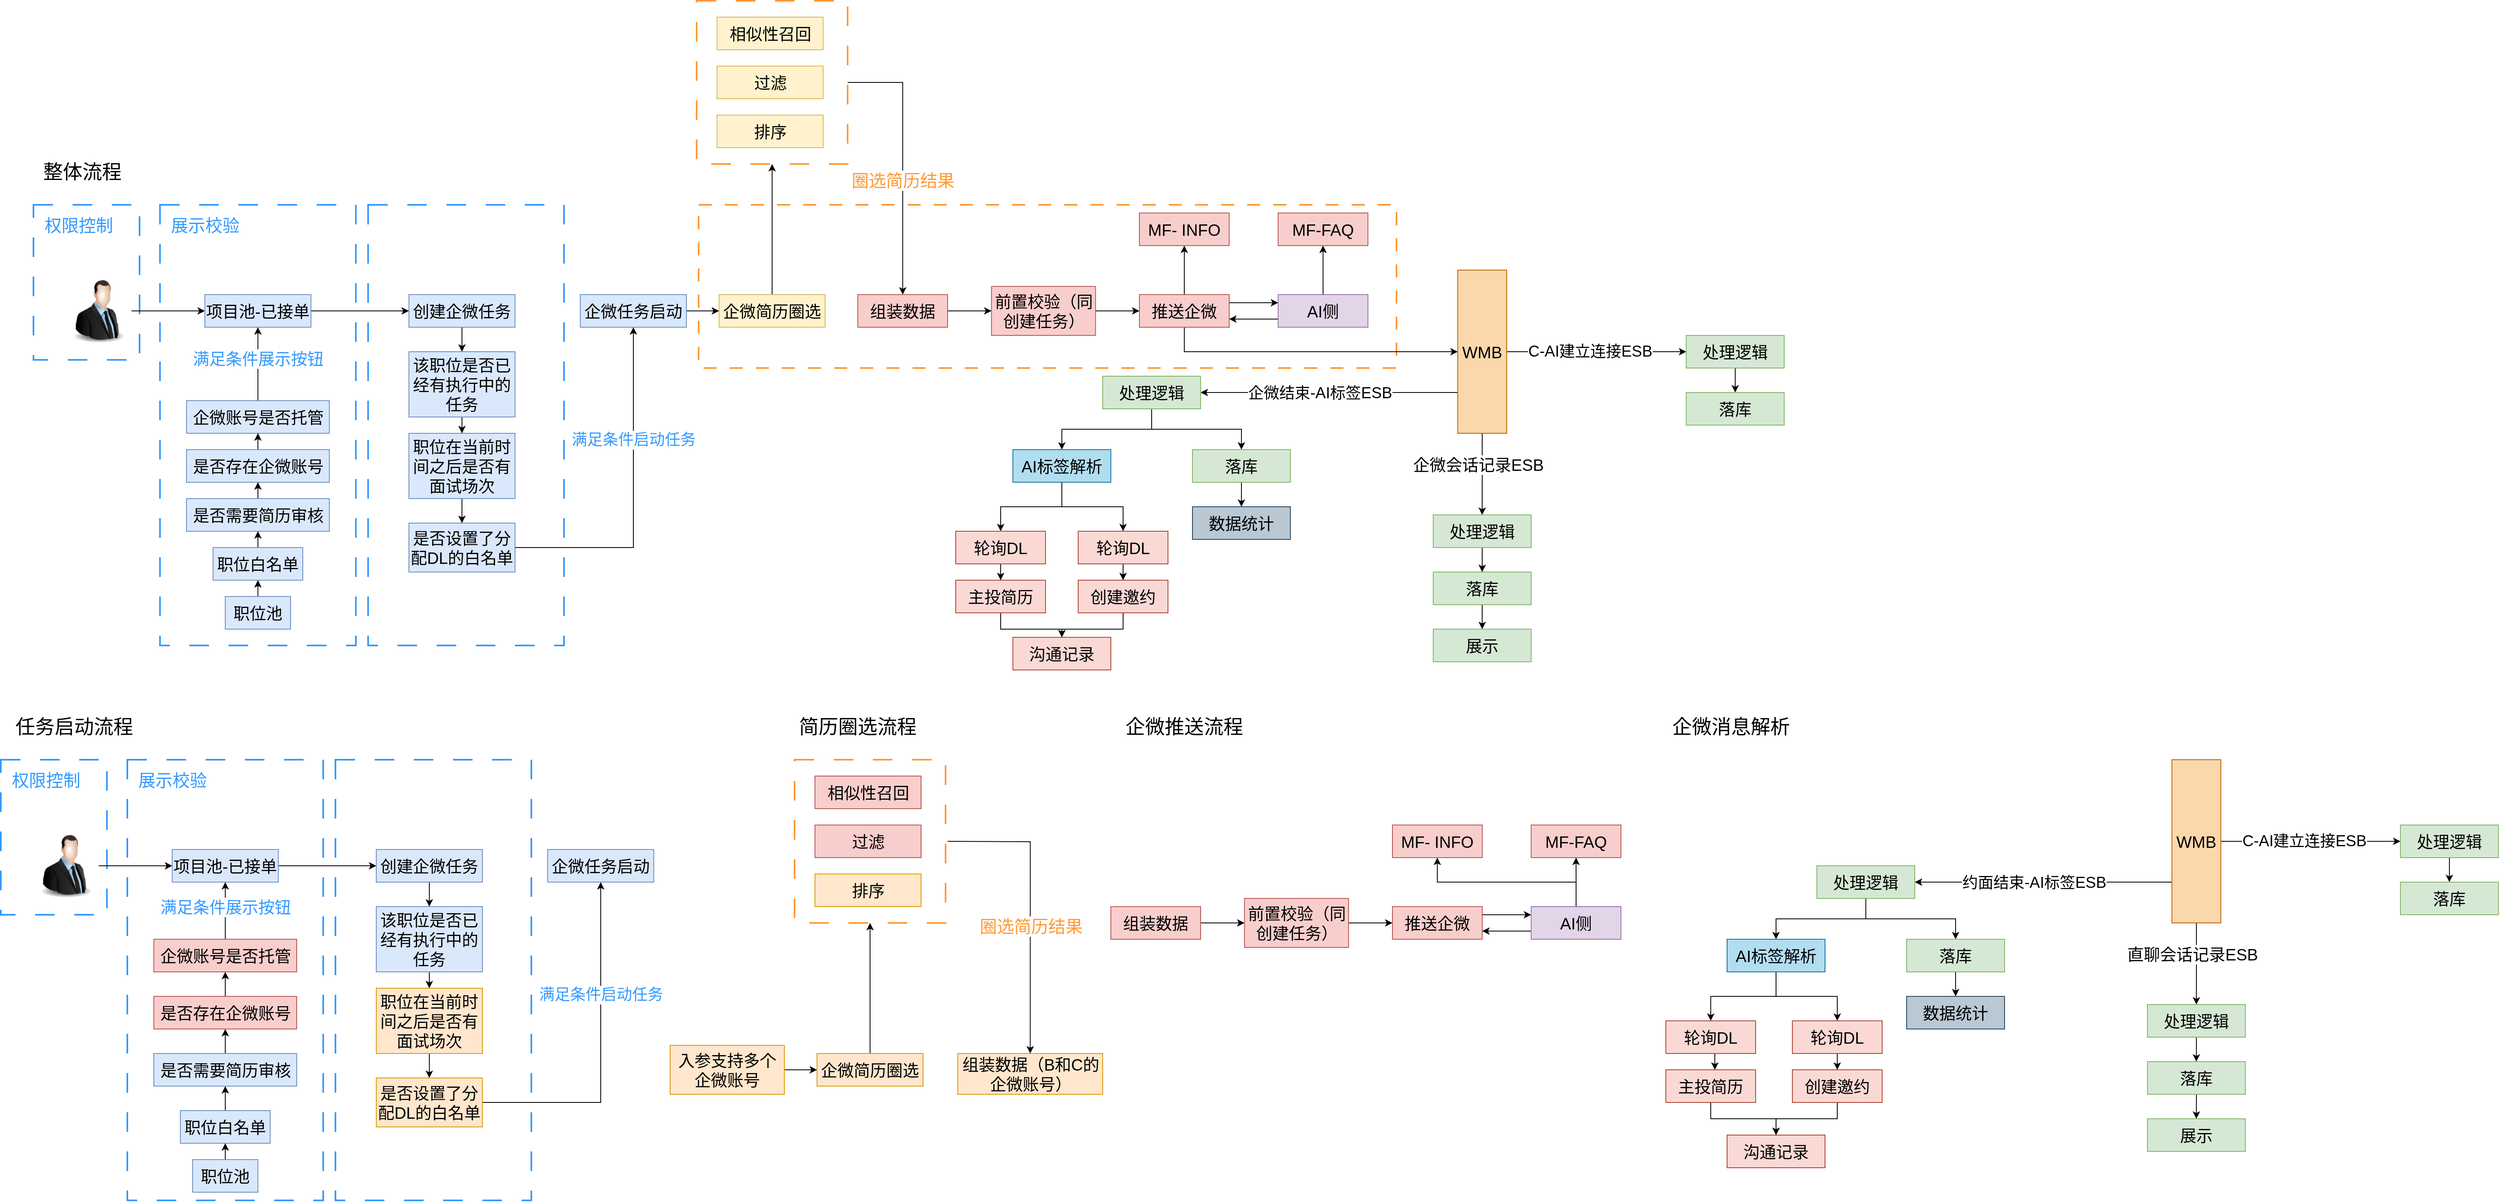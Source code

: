 <mxfile version="21.6.6" type="github">
  <diagram name="第 1 页" id="ttlEeA1ZEPNr0AOslTdx">
    <mxGraphModel dx="2562" dy="1632" grid="1" gridSize="10" guides="1" tooltips="1" connect="1" arrows="1" fold="1" page="0" pageScale="1" pageWidth="827" pageHeight="1169" math="0" shadow="0">
      <root>
        <mxCell id="0" />
        <mxCell id="1" parent="0" />
        <mxCell id="BQcSsUXnOOZIrNRMj9lR-1" value="" style="rounded=0;whiteSpace=wrap;html=1;dashed=1;dashPattern=8 8;strokeColor=#FF9933;strokeWidth=2;" parent="1" vertex="1">
          <mxGeometry x="255" y="-540" width="855" height="200" as="geometry" />
        </mxCell>
        <mxCell id="BQcSsUXnOOZIrNRMj9lR-2" style="edgeStyle=orthogonalEdgeStyle;rounded=0;orthogonalLoop=1;jettySize=auto;html=1;entryX=0.5;entryY=0;entryDx=0;entryDy=0;" parent="1" source="BQcSsUXnOOZIrNRMj9lR-4" target="BQcSsUXnOOZIrNRMj9lR-16" edge="1">
          <mxGeometry relative="1" as="geometry" />
        </mxCell>
        <mxCell id="BQcSsUXnOOZIrNRMj9lR-3" value="圈选简历结果" style="edgeLabel;html=1;align=center;verticalAlign=middle;resizable=0;points=[];fontSize=21;fontColor=#FF9933;" parent="BQcSsUXnOOZIrNRMj9lR-2" vertex="1" connectable="0">
          <mxGeometry x="0.022" y="-1" relative="1" as="geometry">
            <mxPoint x="1" y="20" as="offset" />
          </mxGeometry>
        </mxCell>
        <mxCell id="BQcSsUXnOOZIrNRMj9lR-4" value="" style="rounded=0;whiteSpace=wrap;html=1;dashed=1;strokeWidth=2;strokeColor=#FF9933;dashPattern=12 12;" parent="1" vertex="1">
          <mxGeometry x="252.5" y="-790" width="185" height="200" as="geometry" />
        </mxCell>
        <mxCell id="BQcSsUXnOOZIrNRMj9lR-5" value="" style="rounded=0;whiteSpace=wrap;html=1;dashed=1;strokeWidth=2;strokeColor=#3399FF;dashPattern=12 12;" parent="1" vertex="1">
          <mxGeometry x="-150" y="-540" width="240" height="540" as="geometry" />
        </mxCell>
        <mxCell id="BQcSsUXnOOZIrNRMj9lR-6" value="" style="rounded=0;whiteSpace=wrap;html=1;dashed=1;strokeWidth=2;strokeColor=#3399FF;dashPattern=12 12;" parent="1" vertex="1">
          <mxGeometry x="-560" y="-540" width="130" height="190" as="geometry" />
        </mxCell>
        <mxCell id="BQcSsUXnOOZIrNRMj9lR-7" value="" style="rounded=0;whiteSpace=wrap;html=1;dashed=1;strokeWidth=2;strokeColor=#3399FF;dashPattern=12 12;" parent="1" vertex="1">
          <mxGeometry x="-405" y="-540" width="240" height="540" as="geometry" />
        </mxCell>
        <mxCell id="BQcSsUXnOOZIrNRMj9lR-8" style="edgeStyle=orthogonalEdgeStyle;rounded=0;orthogonalLoop=1;jettySize=auto;html=1;entryX=0;entryY=0.5;entryDx=0;entryDy=0;" parent="1" source="BQcSsUXnOOZIrNRMj9lR-9" target="BQcSsUXnOOZIrNRMj9lR-45" edge="1">
          <mxGeometry relative="1" as="geometry" />
        </mxCell>
        <mxCell id="BQcSsUXnOOZIrNRMj9lR-9" value="" style="image;html=1;image=img/lib/clip_art/people/Suit_Man_128x128.png;rounded=0;" parent="1" vertex="1">
          <mxGeometry x="-520" y="-450" width="80" height="80" as="geometry" />
        </mxCell>
        <mxCell id="BQcSsUXnOOZIrNRMj9lR-10" value="整体流程" style="text;html=1;strokeColor=none;fillColor=none;align=center;verticalAlign=middle;whiteSpace=wrap;rounded=0;fontSize=24;" parent="1" vertex="1">
          <mxGeometry x="-560" y="-600" width="120" height="40" as="geometry" />
        </mxCell>
        <mxCell id="BQcSsUXnOOZIrNRMj9lR-11" value="" style="edgeStyle=orthogonalEdgeStyle;rounded=0;orthogonalLoop=1;jettySize=auto;html=1;" parent="1" source="BQcSsUXnOOZIrNRMj9lR-12" target="BQcSsUXnOOZIrNRMj9lR-60" edge="1">
          <mxGeometry relative="1" as="geometry" />
        </mxCell>
        <mxCell id="BQcSsUXnOOZIrNRMj9lR-12" value="创建企微任务" style="whiteSpace=wrap;html=1;verticalAlign=middle;labelBackgroundColor=none;fontSize=20;fillColor=#dae8fc;strokeColor=#6c8ebf;rounded=0;" parent="1" vertex="1">
          <mxGeometry x="-100" y="-430" width="130" height="40" as="geometry" />
        </mxCell>
        <mxCell id="BQcSsUXnOOZIrNRMj9lR-13" style="edgeStyle=orthogonalEdgeStyle;rounded=0;orthogonalLoop=1;jettySize=auto;html=1;" parent="1" source="BQcSsUXnOOZIrNRMj9lR-14" target="BQcSsUXnOOZIrNRMj9lR-4" edge="1">
          <mxGeometry relative="1" as="geometry" />
        </mxCell>
        <mxCell id="BQcSsUXnOOZIrNRMj9lR-14" value="企微简历圈选" style="whiteSpace=wrap;html=1;verticalAlign=middle;labelBackgroundColor=none;fontSize=20;fillColor=#fff2cc;strokeColor=#d6b656;rounded=0;" parent="1" vertex="1">
          <mxGeometry x="280" y="-430" width="130" height="40" as="geometry" />
        </mxCell>
        <mxCell id="BQcSsUXnOOZIrNRMj9lR-15" value="" style="edgeStyle=orthogonalEdgeStyle;rounded=0;orthogonalLoop=1;jettySize=auto;html=1;" parent="1" source="BQcSsUXnOOZIrNRMj9lR-16" target="BQcSsUXnOOZIrNRMj9lR-83" edge="1">
          <mxGeometry relative="1" as="geometry" />
        </mxCell>
        <mxCell id="BQcSsUXnOOZIrNRMj9lR-16" value="组装数据" style="whiteSpace=wrap;html=1;verticalAlign=middle;labelBackgroundColor=none;fontSize=20;fillColor=#f8cecc;strokeColor=#b85450;rounded=0;" parent="1" vertex="1">
          <mxGeometry x="450" y="-430" width="110" height="40" as="geometry" />
        </mxCell>
        <mxCell id="BQcSsUXnOOZIrNRMj9lR-17" value="" style="edgeStyle=orthogonalEdgeStyle;rounded=0;orthogonalLoop=1;jettySize=auto;html=1;" parent="1" source="BQcSsUXnOOZIrNRMj9lR-20" target="BQcSsUXnOOZIrNRMj9lR-33" edge="1">
          <mxGeometry relative="1" as="geometry">
            <Array as="points">
              <mxPoint x="935" y="-420" />
              <mxPoint x="935" y="-420" />
            </Array>
          </mxGeometry>
        </mxCell>
        <mxCell id="BQcSsUXnOOZIrNRMj9lR-18" style="edgeStyle=orthogonalEdgeStyle;rounded=0;orthogonalLoop=1;jettySize=auto;html=1;entryX=0;entryY=0.5;entryDx=0;entryDy=0;" parent="1" source="BQcSsUXnOOZIrNRMj9lR-20" target="BQcSsUXnOOZIrNRMj9lR-27" edge="1">
          <mxGeometry relative="1" as="geometry">
            <Array as="points">
              <mxPoint x="850" y="-360" />
            </Array>
          </mxGeometry>
        </mxCell>
        <mxCell id="BQcSsUXnOOZIrNRMj9lR-19" style="edgeStyle=orthogonalEdgeStyle;rounded=0;orthogonalLoop=1;jettySize=auto;html=1;entryX=0.5;entryY=1;entryDx=0;entryDy=0;" parent="1" source="BQcSsUXnOOZIrNRMj9lR-20" target="BQcSsUXnOOZIrNRMj9lR-69" edge="1">
          <mxGeometry relative="1" as="geometry" />
        </mxCell>
        <mxCell id="BQcSsUXnOOZIrNRMj9lR-20" value="推送企微" style="whiteSpace=wrap;html=1;verticalAlign=middle;labelBackgroundColor=none;fontSize=20;fillColor=#f8cecc;strokeColor=#b85450;rounded=0;" parent="1" vertex="1">
          <mxGeometry x="795" y="-430" width="110" height="40" as="geometry" />
        </mxCell>
        <mxCell id="BQcSsUXnOOZIrNRMj9lR-21" style="edgeStyle=orthogonalEdgeStyle;orthogonalLoop=1;jettySize=auto;html=1;entryX=1;entryY=0.5;entryDx=0;entryDy=0;" parent="1" source="BQcSsUXnOOZIrNRMj9lR-27" target="BQcSsUXnOOZIrNRMj9lR-30" edge="1">
          <mxGeometry relative="1" as="geometry">
            <Array as="points">
              <mxPoint x="1165" y="-310" />
              <mxPoint x="1165" y="-310" />
            </Array>
          </mxGeometry>
        </mxCell>
        <mxCell id="BQcSsUXnOOZIrNRMj9lR-22" value="企微结束-AI标签ESB" style="edgeLabel;html=1;align=center;verticalAlign=middle;resizable=0;points=[];fontSize=19;" parent="BQcSsUXnOOZIrNRMj9lR-21" vertex="1" connectable="0">
          <mxGeometry x="0.071" y="1" relative="1" as="geometry">
            <mxPoint x="-1" as="offset" />
          </mxGeometry>
        </mxCell>
        <mxCell id="BQcSsUXnOOZIrNRMj9lR-23" style="edgeStyle=orthogonalEdgeStyle;rounded=0;orthogonalLoop=1;jettySize=auto;html=1;entryX=0.5;entryY=0;entryDx=0;entryDy=0;" parent="1" source="BQcSsUXnOOZIrNRMj9lR-27" target="BQcSsUXnOOZIrNRMj9lR-71" edge="1">
          <mxGeometry relative="1" as="geometry" />
        </mxCell>
        <mxCell id="BQcSsUXnOOZIrNRMj9lR-24" value="企微会话记录ESB" style="edgeLabel;html=1;align=center;verticalAlign=middle;resizable=0;points=[];fontSize=20;" parent="BQcSsUXnOOZIrNRMj9lR-23" vertex="1" connectable="0">
          <mxGeometry x="-0.238" y="-5" relative="1" as="geometry">
            <mxPoint as="offset" />
          </mxGeometry>
        </mxCell>
        <mxCell id="BQcSsUXnOOZIrNRMj9lR-25" style="edgeStyle=orthogonalEdgeStyle;rounded=0;orthogonalLoop=1;jettySize=auto;html=1;entryX=0;entryY=0.5;entryDx=0;entryDy=0;" parent="1" source="BQcSsUXnOOZIrNRMj9lR-27" target="BQcSsUXnOOZIrNRMj9lR-76" edge="1">
          <mxGeometry relative="1" as="geometry" />
        </mxCell>
        <mxCell id="BQcSsUXnOOZIrNRMj9lR-26" value="C-AI建立连接ESB" style="edgeLabel;html=1;align=center;verticalAlign=middle;resizable=0;points=[];fontSize=19;" parent="BQcSsUXnOOZIrNRMj9lR-25" vertex="1" connectable="0">
          <mxGeometry x="-0.176" y="1" relative="1" as="geometry">
            <mxPoint x="11" y="1" as="offset" />
          </mxGeometry>
        </mxCell>
        <mxCell id="BQcSsUXnOOZIrNRMj9lR-27" value="WMB" style="whiteSpace=wrap;html=1;verticalAlign=middle;labelBackgroundColor=none;fontSize=20;fillColor=#fad7ac;strokeColor=#b46504;rounded=0;" parent="1" vertex="1">
          <mxGeometry x="1185" y="-460" width="60" height="200" as="geometry" />
        </mxCell>
        <mxCell id="BQcSsUXnOOZIrNRMj9lR-28" style="edgeStyle=orthogonalEdgeStyle;rounded=0;orthogonalLoop=1;jettySize=auto;html=1;" parent="1" source="BQcSsUXnOOZIrNRMj9lR-30" target="BQcSsUXnOOZIrNRMj9lR-37" edge="1">
          <mxGeometry relative="1" as="geometry" />
        </mxCell>
        <mxCell id="BQcSsUXnOOZIrNRMj9lR-29" value="" style="edgeStyle=orthogonalEdgeStyle;rounded=0;orthogonalLoop=1;jettySize=auto;html=1;" parent="1" source="BQcSsUXnOOZIrNRMj9lR-30" target="BQcSsUXnOOZIrNRMj9lR-85" edge="1">
          <mxGeometry relative="1" as="geometry" />
        </mxCell>
        <mxCell id="BQcSsUXnOOZIrNRMj9lR-30" value="处理逻辑" style="whiteSpace=wrap;html=1;verticalAlign=middle;labelBackgroundColor=none;fontSize=20;fillColor=#d5e8d4;strokeColor=#82b366;rounded=0;" parent="1" vertex="1">
          <mxGeometry x="750" y="-330" width="120" height="40" as="geometry" />
        </mxCell>
        <mxCell id="BQcSsUXnOOZIrNRMj9lR-31" style="edgeStyle=orthogonalEdgeStyle;rounded=0;orthogonalLoop=1;jettySize=auto;html=1;entryX=1;entryY=0.75;entryDx=0;entryDy=0;" parent="1" source="BQcSsUXnOOZIrNRMj9lR-33" target="BQcSsUXnOOZIrNRMj9lR-20" edge="1">
          <mxGeometry relative="1" as="geometry">
            <Array as="points">
              <mxPoint x="945" y="-400" />
              <mxPoint x="945" y="-400" />
            </Array>
          </mxGeometry>
        </mxCell>
        <mxCell id="BQcSsUXnOOZIrNRMj9lR-32" style="edgeStyle=orthogonalEdgeStyle;rounded=0;orthogonalLoop=1;jettySize=auto;html=1;entryX=0.5;entryY=1;entryDx=0;entryDy=0;" parent="1" source="BQcSsUXnOOZIrNRMj9lR-33" target="BQcSsUXnOOZIrNRMj9lR-34" edge="1">
          <mxGeometry relative="1" as="geometry" />
        </mxCell>
        <mxCell id="BQcSsUXnOOZIrNRMj9lR-33" value="AI侧" style="whiteSpace=wrap;html=1;verticalAlign=middle;labelBackgroundColor=none;fontSize=20;fillColor=#e1d5e7;strokeColor=#9673a6;rounded=0;" parent="1" vertex="1">
          <mxGeometry x="965" y="-430" width="110" height="40" as="geometry" />
        </mxCell>
        <mxCell id="BQcSsUXnOOZIrNRMj9lR-34" value="MF-FAQ" style="whiteSpace=wrap;html=1;verticalAlign=middle;labelBackgroundColor=none;fontSize=20;fillColor=#f8cecc;strokeColor=#b85450;rounded=0;" parent="1" vertex="1">
          <mxGeometry x="965" y="-530" width="110" height="40" as="geometry" />
        </mxCell>
        <mxCell id="BQcSsUXnOOZIrNRMj9lR-35" style="edgeStyle=orthogonalEdgeStyle;rounded=0;orthogonalLoop=1;jettySize=auto;html=1;entryX=0.5;entryY=0;entryDx=0;entryDy=0;" parent="1" source="BQcSsUXnOOZIrNRMj9lR-37" target="BQcSsUXnOOZIrNRMj9lR-42" edge="1">
          <mxGeometry relative="1" as="geometry" />
        </mxCell>
        <mxCell id="BQcSsUXnOOZIrNRMj9lR-36" style="edgeStyle=orthogonalEdgeStyle;rounded=0;orthogonalLoop=1;jettySize=auto;html=1;entryX=0.5;entryY=0;entryDx=0;entryDy=0;" parent="1" source="BQcSsUXnOOZIrNRMj9lR-37" target="BQcSsUXnOOZIrNRMj9lR-40" edge="1">
          <mxGeometry relative="1" as="geometry" />
        </mxCell>
        <mxCell id="BQcSsUXnOOZIrNRMj9lR-37" value="AI标签解析" style="whiteSpace=wrap;html=1;verticalAlign=middle;labelBackgroundColor=none;fontSize=20;fillColor=#b1ddf0;strokeColor=#10739e;rounded=0;" parent="1" vertex="1">
          <mxGeometry x="640" y="-240" width="120" height="40" as="geometry" />
        </mxCell>
        <mxCell id="BQcSsUXnOOZIrNRMj9lR-38" value="数据统计" style="whiteSpace=wrap;html=1;verticalAlign=middle;labelBackgroundColor=none;fontSize=20;fillColor=#bac8d3;strokeColor=#23445d;rounded=0;" parent="1" vertex="1">
          <mxGeometry x="860" y="-170" width="120" height="40" as="geometry" />
        </mxCell>
        <mxCell id="BQcSsUXnOOZIrNRMj9lR-39" style="edgeStyle=orthogonalEdgeStyle;rounded=0;orthogonalLoop=1;jettySize=auto;html=1;entryX=0.5;entryY=0;entryDx=0;entryDy=0;" parent="1" source="BQcSsUXnOOZIrNRMj9lR-40" target="BQcSsUXnOOZIrNRMj9lR-81" edge="1">
          <mxGeometry relative="1" as="geometry" />
        </mxCell>
        <mxCell id="BQcSsUXnOOZIrNRMj9lR-40" value="轮询DL" style="whiteSpace=wrap;html=1;verticalAlign=middle;labelBackgroundColor=none;fontSize=20;fillColor=#fad9d5;strokeColor=#ae4132;rounded=0;" parent="1" vertex="1">
          <mxGeometry x="720" y="-140" width="110" height="40" as="geometry" />
        </mxCell>
        <mxCell id="BQcSsUXnOOZIrNRMj9lR-41" style="edgeStyle=orthogonalEdgeStyle;rounded=0;orthogonalLoop=1;jettySize=auto;html=1;" parent="1" source="BQcSsUXnOOZIrNRMj9lR-42" target="BQcSsUXnOOZIrNRMj9lR-79" edge="1">
          <mxGeometry relative="1" as="geometry" />
        </mxCell>
        <mxCell id="BQcSsUXnOOZIrNRMj9lR-42" value="轮询DL" style="whiteSpace=wrap;html=1;verticalAlign=middle;labelBackgroundColor=none;fontSize=20;fillColor=#fad9d5;strokeColor=#ae4132;rounded=0;" parent="1" vertex="1">
          <mxGeometry x="570" y="-140" width="110" height="40" as="geometry" />
        </mxCell>
        <mxCell id="BQcSsUXnOOZIrNRMj9lR-43" value="沟通记录" style="whiteSpace=wrap;html=1;verticalAlign=middle;labelBackgroundColor=none;fontSize=20;fillColor=#fad9d5;strokeColor=#ae4132;rounded=0;" parent="1" vertex="1">
          <mxGeometry x="640" y="-10" width="120" height="40" as="geometry" />
        </mxCell>
        <mxCell id="BQcSsUXnOOZIrNRMj9lR-44" style="edgeStyle=orthogonalEdgeStyle;rounded=0;orthogonalLoop=1;jettySize=auto;html=1;" parent="1" source="BQcSsUXnOOZIrNRMj9lR-45" target="BQcSsUXnOOZIrNRMj9lR-12" edge="1">
          <mxGeometry relative="1" as="geometry" />
        </mxCell>
        <mxCell id="BQcSsUXnOOZIrNRMj9lR-45" value="项目池-已接单" style="whiteSpace=wrap;html=1;verticalAlign=middle;labelBackgroundColor=none;fontSize=20;fillColor=#dae8fc;strokeColor=#6c8ebf;rounded=0;" parent="1" vertex="1">
          <mxGeometry x="-350" y="-430" width="130" height="40" as="geometry" />
        </mxCell>
        <mxCell id="BQcSsUXnOOZIrNRMj9lR-46" value="" style="edgeStyle=orthogonalEdgeStyle;rounded=0;orthogonalLoop=1;jettySize=auto;html=1;" parent="1" source="BQcSsUXnOOZIrNRMj9lR-47" target="BQcSsUXnOOZIrNRMj9lR-49" edge="1">
          <mxGeometry relative="1" as="geometry" />
        </mxCell>
        <mxCell id="BQcSsUXnOOZIrNRMj9lR-47" value="职位池" style="whiteSpace=wrap;html=1;verticalAlign=middle;labelBackgroundColor=none;fontSize=20;fillColor=#dae8fc;strokeColor=#6c8ebf;rounded=0;" parent="1" vertex="1">
          <mxGeometry x="-325" y="-60" width="80" height="40" as="geometry" />
        </mxCell>
        <mxCell id="BQcSsUXnOOZIrNRMj9lR-48" value="" style="edgeStyle=orthogonalEdgeStyle;rounded=0;orthogonalLoop=1;jettySize=auto;html=1;" parent="1" source="BQcSsUXnOOZIrNRMj9lR-49" target="BQcSsUXnOOZIrNRMj9lR-51" edge="1">
          <mxGeometry relative="1" as="geometry" />
        </mxCell>
        <mxCell id="BQcSsUXnOOZIrNRMj9lR-49" value="职位白名单" style="whiteSpace=wrap;html=1;verticalAlign=middle;labelBackgroundColor=none;fontSize=20;fillColor=#dae8fc;strokeColor=#6c8ebf;rounded=0;" parent="1" vertex="1">
          <mxGeometry x="-340" y="-120" width="110" height="40" as="geometry" />
        </mxCell>
        <mxCell id="BQcSsUXnOOZIrNRMj9lR-87" value="" style="edgeStyle=orthogonalEdgeStyle;rounded=0;orthogonalLoop=1;jettySize=auto;html=1;" parent="1" source="BQcSsUXnOOZIrNRMj9lR-51" target="BQcSsUXnOOZIrNRMj9lR-86" edge="1">
          <mxGeometry relative="1" as="geometry" />
        </mxCell>
        <mxCell id="BQcSsUXnOOZIrNRMj9lR-51" value="是否需要简历审核" style="whiteSpace=wrap;html=1;verticalAlign=middle;labelBackgroundColor=none;fontSize=20;fillColor=#dae8fc;strokeColor=#6c8ebf;rounded=0;" parent="1" vertex="1">
          <mxGeometry x="-372.5" y="-180" width="175" height="40" as="geometry" />
        </mxCell>
        <mxCell id="BQcSsUXnOOZIrNRMj9lR-52" value="展示校验" style="text;html=1;strokeColor=none;fillColor=none;align=center;verticalAlign=middle;rounded=0;fontSize=21;fontColor=#3399FF;" parent="1" vertex="1">
          <mxGeometry x="-405" y="-540" width="110" height="50" as="geometry" />
        </mxCell>
        <mxCell id="BQcSsUXnOOZIrNRMj9lR-53" value="权限控制" style="text;html=1;strokeColor=none;fillColor=none;align=center;verticalAlign=middle;rounded=0;fontSize=21;fontColor=#3399FF;" parent="1" vertex="1">
          <mxGeometry x="-560" y="-540" width="110" height="50" as="geometry" />
        </mxCell>
        <mxCell id="BQcSsUXnOOZIrNRMj9lR-54" style="edgeStyle=orthogonalEdgeStyle;rounded=0;orthogonalLoop=1;jettySize=auto;html=1;entryX=0;entryY=0.5;entryDx=0;entryDy=0;" parent="1" source="BQcSsUXnOOZIrNRMj9lR-55" target="BQcSsUXnOOZIrNRMj9lR-14" edge="1">
          <mxGeometry relative="1" as="geometry" />
        </mxCell>
        <mxCell id="BQcSsUXnOOZIrNRMj9lR-55" value="企微任务启动" style="whiteSpace=wrap;html=1;verticalAlign=middle;labelBackgroundColor=none;fontSize=20;fillColor=#dae8fc;strokeColor=#6c8ebf;rounded=0;" parent="1" vertex="1">
          <mxGeometry x="110" y="-430" width="130" height="40" as="geometry" />
        </mxCell>
        <mxCell id="BQcSsUXnOOZIrNRMj9lR-56" style="edgeStyle=orthogonalEdgeStyle;rounded=0;orthogonalLoop=1;jettySize=auto;html=1;" parent="1" source="BQcSsUXnOOZIrNRMj9lR-58" target="BQcSsUXnOOZIrNRMj9lR-45" edge="1">
          <mxGeometry relative="1" as="geometry" />
        </mxCell>
        <mxCell id="BQcSsUXnOOZIrNRMj9lR-57" value="满足条件展示按钮" style="edgeLabel;html=1;align=center;verticalAlign=middle;resizable=0;points=[];fontSize=20;fontColor=#3399FF;" parent="BQcSsUXnOOZIrNRMj9lR-56" vertex="1" connectable="0">
          <mxGeometry x="0.164" relative="1" as="geometry">
            <mxPoint as="offset" />
          </mxGeometry>
        </mxCell>
        <mxCell id="BQcSsUXnOOZIrNRMj9lR-58" value="企微账号是否托管" style="whiteSpace=wrap;html=1;verticalAlign=middle;labelBackgroundColor=none;fontSize=20;fillColor=#dae8fc;strokeColor=#6c8ebf;rounded=0;" parent="1" vertex="1">
          <mxGeometry x="-372.5" y="-300" width="175" height="40" as="geometry" />
        </mxCell>
        <mxCell id="BQcSsUXnOOZIrNRMj9lR-59" value="" style="edgeStyle=orthogonalEdgeStyle;rounded=0;orthogonalLoop=1;jettySize=auto;html=1;" parent="1" source="BQcSsUXnOOZIrNRMj9lR-60" target="BQcSsUXnOOZIrNRMj9lR-62" edge="1">
          <mxGeometry relative="1" as="geometry" />
        </mxCell>
        <mxCell id="BQcSsUXnOOZIrNRMj9lR-60" value="该职位是否已经有执行中的任务" style="whiteSpace=wrap;html=1;verticalAlign=middle;labelBackgroundColor=none;fontSize=20;fillColor=#dae8fc;strokeColor=#6c8ebf;rounded=0;" parent="1" vertex="1">
          <mxGeometry x="-100" y="-360" width="130" height="80" as="geometry" />
        </mxCell>
        <mxCell id="BQcSsUXnOOZIrNRMj9lR-61" value="" style="edgeStyle=orthogonalEdgeStyle;rounded=0;orthogonalLoop=1;jettySize=auto;html=1;" parent="1" source="BQcSsUXnOOZIrNRMj9lR-62" target="BQcSsUXnOOZIrNRMj9lR-65" edge="1">
          <mxGeometry relative="1" as="geometry" />
        </mxCell>
        <mxCell id="BQcSsUXnOOZIrNRMj9lR-62" value="职位在当前时间之后是否有面试场次" style="whiteSpace=wrap;html=1;verticalAlign=middle;labelBackgroundColor=none;fontSize=20;fillColor=#dae8fc;strokeColor=#6c8ebf;rounded=0;" parent="1" vertex="1">
          <mxGeometry x="-100" y="-260" width="130" height="80" as="geometry" />
        </mxCell>
        <mxCell id="BQcSsUXnOOZIrNRMj9lR-63" style="edgeStyle=orthogonalEdgeStyle;rounded=0;orthogonalLoop=1;jettySize=auto;html=1;entryX=0.5;entryY=1;entryDx=0;entryDy=0;" parent="1" source="BQcSsUXnOOZIrNRMj9lR-65" target="BQcSsUXnOOZIrNRMj9lR-55" edge="1">
          <mxGeometry relative="1" as="geometry" />
        </mxCell>
        <mxCell id="BQcSsUXnOOZIrNRMj9lR-64" value="满足条件启动任务" style="edgeLabel;html=1;align=center;verticalAlign=middle;resizable=0;points=[];fontSize=19;fontColor=#3399FF;" parent="BQcSsUXnOOZIrNRMj9lR-63" vertex="1" connectable="0">
          <mxGeometry x="0.335" relative="1" as="geometry">
            <mxPoint as="offset" />
          </mxGeometry>
        </mxCell>
        <mxCell id="BQcSsUXnOOZIrNRMj9lR-65" value="是否设置了分配DL的白名单" style="whiteSpace=wrap;html=1;verticalAlign=middle;labelBackgroundColor=none;fontSize=20;fillColor=#dae8fc;strokeColor=#6c8ebf;rounded=0;" parent="1" vertex="1">
          <mxGeometry x="-100" y="-150" width="130" height="60" as="geometry" />
        </mxCell>
        <mxCell id="BQcSsUXnOOZIrNRMj9lR-66" value="相似性召回" style="whiteSpace=wrap;html=1;verticalAlign=middle;labelBackgroundColor=none;fontSize=20;fillColor=#fff2cc;strokeColor=#d6b656;rounded=0;" parent="1" vertex="1">
          <mxGeometry x="277.5" y="-770" width="130" height="40" as="geometry" />
        </mxCell>
        <mxCell id="BQcSsUXnOOZIrNRMj9lR-67" value="过滤" style="whiteSpace=wrap;html=1;verticalAlign=middle;labelBackgroundColor=none;fontSize=20;fillColor=#fff2cc;strokeColor=#d6b656;rounded=0;" parent="1" vertex="1">
          <mxGeometry x="277.5" y="-710" width="130" height="40" as="geometry" />
        </mxCell>
        <mxCell id="BQcSsUXnOOZIrNRMj9lR-68" value="排序" style="whiteSpace=wrap;html=1;verticalAlign=middle;labelBackgroundColor=none;fontSize=20;fillColor=#fff2cc;strokeColor=#d6b656;rounded=0;" parent="1" vertex="1">
          <mxGeometry x="277.5" y="-650" width="130" height="40" as="geometry" />
        </mxCell>
        <mxCell id="BQcSsUXnOOZIrNRMj9lR-69" value="MF- INFO" style="whiteSpace=wrap;html=1;verticalAlign=middle;labelBackgroundColor=none;fontSize=20;fillColor=#f8cecc;strokeColor=#b85450;rounded=0;" parent="1" vertex="1">
          <mxGeometry x="795" y="-530" width="110" height="40" as="geometry" />
        </mxCell>
        <mxCell id="BQcSsUXnOOZIrNRMj9lR-70" value="" style="edgeStyle=orthogonalEdgeStyle;rounded=0;orthogonalLoop=1;jettySize=auto;html=1;" parent="1" source="BQcSsUXnOOZIrNRMj9lR-71" target="BQcSsUXnOOZIrNRMj9lR-73" edge="1">
          <mxGeometry relative="1" as="geometry" />
        </mxCell>
        <mxCell id="BQcSsUXnOOZIrNRMj9lR-71" value="处理逻辑" style="whiteSpace=wrap;html=1;verticalAlign=middle;labelBackgroundColor=none;fontSize=20;fillColor=#d5e8d4;strokeColor=#82b366;rounded=0;" parent="1" vertex="1">
          <mxGeometry x="1155" y="-160" width="120" height="40" as="geometry" />
        </mxCell>
        <mxCell id="BQcSsUXnOOZIrNRMj9lR-72" value="" style="edgeStyle=orthogonalEdgeStyle;rounded=0;orthogonalLoop=1;jettySize=auto;html=1;" parent="1" source="BQcSsUXnOOZIrNRMj9lR-73" target="BQcSsUXnOOZIrNRMj9lR-74" edge="1">
          <mxGeometry relative="1" as="geometry" />
        </mxCell>
        <mxCell id="BQcSsUXnOOZIrNRMj9lR-73" value="落库" style="whiteSpace=wrap;html=1;verticalAlign=middle;labelBackgroundColor=none;fontSize=20;fillColor=#d5e8d4;strokeColor=#82b366;rounded=0;" parent="1" vertex="1">
          <mxGeometry x="1155" y="-90" width="120" height="40" as="geometry" />
        </mxCell>
        <mxCell id="BQcSsUXnOOZIrNRMj9lR-74" value="展示" style="whiteSpace=wrap;html=1;verticalAlign=middle;labelBackgroundColor=none;fontSize=20;fillColor=#d5e8d4;strokeColor=#82b366;rounded=0;" parent="1" vertex="1">
          <mxGeometry x="1155" y="-20" width="120" height="40" as="geometry" />
        </mxCell>
        <mxCell id="BQcSsUXnOOZIrNRMj9lR-75" value="" style="edgeStyle=orthogonalEdgeStyle;rounded=0;orthogonalLoop=1;jettySize=auto;html=1;" parent="1" source="BQcSsUXnOOZIrNRMj9lR-76" target="BQcSsUXnOOZIrNRMj9lR-77" edge="1">
          <mxGeometry relative="1" as="geometry" />
        </mxCell>
        <mxCell id="BQcSsUXnOOZIrNRMj9lR-76" value="处理逻辑" style="whiteSpace=wrap;html=1;verticalAlign=middle;labelBackgroundColor=none;fontSize=20;fillColor=#d5e8d4;strokeColor=#82b366;rounded=0;" parent="1" vertex="1">
          <mxGeometry x="1465" y="-380" width="120" height="40" as="geometry" />
        </mxCell>
        <mxCell id="BQcSsUXnOOZIrNRMj9lR-77" value="落库" style="whiteSpace=wrap;html=1;verticalAlign=middle;labelBackgroundColor=none;fontSize=20;fillColor=#d5e8d4;strokeColor=#82b366;rounded=0;" parent="1" vertex="1">
          <mxGeometry x="1465" y="-310" width="120" height="40" as="geometry" />
        </mxCell>
        <mxCell id="BQcSsUXnOOZIrNRMj9lR-78" style="edgeStyle=orthogonalEdgeStyle;rounded=0;orthogonalLoop=1;jettySize=auto;html=1;entryX=0.5;entryY=0;entryDx=0;entryDy=0;" parent="1" source="BQcSsUXnOOZIrNRMj9lR-79" target="BQcSsUXnOOZIrNRMj9lR-43" edge="1">
          <mxGeometry relative="1" as="geometry" />
        </mxCell>
        <mxCell id="BQcSsUXnOOZIrNRMj9lR-79" value="主投简历" style="whiteSpace=wrap;html=1;verticalAlign=middle;labelBackgroundColor=none;fontSize=20;fillColor=#fad9d5;strokeColor=#ae4132;rounded=0;" parent="1" vertex="1">
          <mxGeometry x="570" y="-80" width="110" height="40" as="geometry" />
        </mxCell>
        <mxCell id="BQcSsUXnOOZIrNRMj9lR-80" style="edgeStyle=orthogonalEdgeStyle;rounded=0;orthogonalLoop=1;jettySize=auto;html=1;entryX=0.5;entryY=0;entryDx=0;entryDy=0;" parent="1" source="BQcSsUXnOOZIrNRMj9lR-81" target="BQcSsUXnOOZIrNRMj9lR-43" edge="1">
          <mxGeometry relative="1" as="geometry" />
        </mxCell>
        <mxCell id="BQcSsUXnOOZIrNRMj9lR-81" value="创建邀约" style="whiteSpace=wrap;html=1;verticalAlign=middle;labelBackgroundColor=none;fontSize=20;fillColor=#fad9d5;strokeColor=#ae4132;rounded=0;" parent="1" vertex="1">
          <mxGeometry x="720" y="-80" width="110" height="40" as="geometry" />
        </mxCell>
        <mxCell id="BQcSsUXnOOZIrNRMj9lR-82" style="edgeStyle=orthogonalEdgeStyle;rounded=0;orthogonalLoop=1;jettySize=auto;html=1;entryX=0;entryY=0.5;entryDx=0;entryDy=0;" parent="1" source="BQcSsUXnOOZIrNRMj9lR-83" target="BQcSsUXnOOZIrNRMj9lR-20" edge="1">
          <mxGeometry relative="1" as="geometry" />
        </mxCell>
        <mxCell id="BQcSsUXnOOZIrNRMj9lR-83" value="前置校验（同创建任务）" style="whiteSpace=wrap;html=1;verticalAlign=middle;labelBackgroundColor=none;fontSize=20;fillColor=#f8cecc;strokeColor=#b85450;rounded=0;" parent="1" vertex="1">
          <mxGeometry x="613.75" y="-440" width="127.5" height="60" as="geometry" />
        </mxCell>
        <mxCell id="BQcSsUXnOOZIrNRMj9lR-84" style="edgeStyle=orthogonalEdgeStyle;rounded=0;orthogonalLoop=1;jettySize=auto;html=1;" parent="1" source="BQcSsUXnOOZIrNRMj9lR-85" target="BQcSsUXnOOZIrNRMj9lR-38" edge="1">
          <mxGeometry relative="1" as="geometry" />
        </mxCell>
        <mxCell id="BQcSsUXnOOZIrNRMj9lR-85" value="落库" style="whiteSpace=wrap;html=1;verticalAlign=middle;labelBackgroundColor=none;fontSize=20;fillColor=#d5e8d4;strokeColor=#82b366;rounded=0;" parent="1" vertex="1">
          <mxGeometry x="860" y="-240" width="120" height="40" as="geometry" />
        </mxCell>
        <mxCell id="BQcSsUXnOOZIrNRMj9lR-88" style="edgeStyle=orthogonalEdgeStyle;rounded=0;orthogonalLoop=1;jettySize=auto;html=1;entryX=0.5;entryY=1;entryDx=0;entryDy=0;" parent="1" source="BQcSsUXnOOZIrNRMj9lR-86" target="BQcSsUXnOOZIrNRMj9lR-58" edge="1">
          <mxGeometry relative="1" as="geometry" />
        </mxCell>
        <mxCell id="BQcSsUXnOOZIrNRMj9lR-86" value="是否存在企微账号" style="whiteSpace=wrap;html=1;verticalAlign=middle;labelBackgroundColor=none;fontSize=20;fillColor=#dae8fc;strokeColor=#6c8ebf;rounded=0;" parent="1" vertex="1">
          <mxGeometry x="-372.5" y="-240" width="175" height="40" as="geometry" />
        </mxCell>
        <mxCell id="BQcSsUXnOOZIrNRMj9lR-89" value="" style="rounded=0;whiteSpace=wrap;html=1;dashed=1;strokeWidth=2;strokeColor=#3399FF;dashPattern=12 12;" parent="1" vertex="1">
          <mxGeometry x="-190" y="140" width="240" height="540" as="geometry" />
        </mxCell>
        <mxCell id="BQcSsUXnOOZIrNRMj9lR-90" value="" style="rounded=0;whiteSpace=wrap;html=1;dashed=1;strokeWidth=2;strokeColor=#3399FF;dashPattern=12 12;" parent="1" vertex="1">
          <mxGeometry x="-600" y="140" width="130" height="190" as="geometry" />
        </mxCell>
        <mxCell id="BQcSsUXnOOZIrNRMj9lR-91" value="" style="rounded=0;whiteSpace=wrap;html=1;dashed=1;strokeWidth=2;strokeColor=#3399FF;dashPattern=12 12;" parent="1" vertex="1">
          <mxGeometry x="-445" y="140" width="240" height="540" as="geometry" />
        </mxCell>
        <mxCell id="BQcSsUXnOOZIrNRMj9lR-92" style="edgeStyle=orthogonalEdgeStyle;rounded=0;orthogonalLoop=1;jettySize=auto;html=1;entryX=0;entryY=0.5;entryDx=0;entryDy=0;" parent="1" source="BQcSsUXnOOZIrNRMj9lR-93" target="BQcSsUXnOOZIrNRMj9lR-98" edge="1">
          <mxGeometry relative="1" as="geometry" />
        </mxCell>
        <mxCell id="BQcSsUXnOOZIrNRMj9lR-93" value="" style="image;html=1;image=img/lib/clip_art/people/Suit_Man_128x128.png;rounded=0;" parent="1" vertex="1">
          <mxGeometry x="-560" y="230" width="80" height="80" as="geometry" />
        </mxCell>
        <mxCell id="BQcSsUXnOOZIrNRMj9lR-94" value="任务启动流程" style="text;html=1;strokeColor=none;fillColor=none;align=center;verticalAlign=middle;whiteSpace=wrap;rounded=0;fontSize=24;" parent="1" vertex="1">
          <mxGeometry x="-600" y="80" width="180" height="40" as="geometry" />
        </mxCell>
        <mxCell id="BQcSsUXnOOZIrNRMj9lR-95" value="" style="edgeStyle=orthogonalEdgeStyle;rounded=0;orthogonalLoop=1;jettySize=auto;html=1;" parent="1" source="BQcSsUXnOOZIrNRMj9lR-96" target="BQcSsUXnOOZIrNRMj9lR-112" edge="1">
          <mxGeometry relative="1" as="geometry" />
        </mxCell>
        <mxCell id="BQcSsUXnOOZIrNRMj9lR-96" value="创建企微任务" style="whiteSpace=wrap;html=1;verticalAlign=middle;labelBackgroundColor=none;fontSize=20;fillColor=#dae8fc;strokeColor=#6c8ebf;rounded=0;" parent="1" vertex="1">
          <mxGeometry x="-140" y="250" width="130" height="40" as="geometry" />
        </mxCell>
        <mxCell id="BQcSsUXnOOZIrNRMj9lR-97" style="edgeStyle=orthogonalEdgeStyle;rounded=0;orthogonalLoop=1;jettySize=auto;html=1;" parent="1" source="BQcSsUXnOOZIrNRMj9lR-98" target="BQcSsUXnOOZIrNRMj9lR-96" edge="1">
          <mxGeometry relative="1" as="geometry" />
        </mxCell>
        <mxCell id="BQcSsUXnOOZIrNRMj9lR-98" value="项目池-已接单" style="whiteSpace=wrap;html=1;verticalAlign=middle;labelBackgroundColor=none;fontSize=20;fillColor=#dae8fc;strokeColor=#6c8ebf;rounded=0;" parent="1" vertex="1">
          <mxGeometry x="-390" y="250" width="130" height="40" as="geometry" />
        </mxCell>
        <mxCell id="BQcSsUXnOOZIrNRMj9lR-99" value="" style="edgeStyle=orthogonalEdgeStyle;rounded=0;orthogonalLoop=1;jettySize=auto;html=1;" parent="1" source="BQcSsUXnOOZIrNRMj9lR-100" target="BQcSsUXnOOZIrNRMj9lR-102" edge="1">
          <mxGeometry relative="1" as="geometry" />
        </mxCell>
        <mxCell id="BQcSsUXnOOZIrNRMj9lR-100" value="职位池" style="whiteSpace=wrap;html=1;verticalAlign=middle;labelBackgroundColor=none;fontSize=20;fillColor=#dae8fc;strokeColor=#6c8ebf;rounded=0;" parent="1" vertex="1">
          <mxGeometry x="-365" y="630" width="80" height="40" as="geometry" />
        </mxCell>
        <mxCell id="BQcSsUXnOOZIrNRMj9lR-101" value="" style="edgeStyle=orthogonalEdgeStyle;rounded=0;orthogonalLoop=1;jettySize=auto;html=1;" parent="1" source="BQcSsUXnOOZIrNRMj9lR-102" target="BQcSsUXnOOZIrNRMj9lR-104" edge="1">
          <mxGeometry relative="1" as="geometry" />
        </mxCell>
        <mxCell id="BQcSsUXnOOZIrNRMj9lR-102" value="职位白名单" style="whiteSpace=wrap;html=1;verticalAlign=middle;labelBackgroundColor=none;fontSize=20;fillColor=#dae8fc;strokeColor=#6c8ebf;rounded=0;" parent="1" vertex="1">
          <mxGeometry x="-380" y="570" width="110" height="40" as="geometry" />
        </mxCell>
        <mxCell id="BQcSsUXnOOZIrNRMj9lR-176" style="edgeStyle=orthogonalEdgeStyle;rounded=0;orthogonalLoop=1;jettySize=auto;html=1;entryX=0.5;entryY=1;entryDx=0;entryDy=0;" parent="1" source="BQcSsUXnOOZIrNRMj9lR-104" target="BQcSsUXnOOZIrNRMj9lR-175" edge="1">
          <mxGeometry relative="1" as="geometry" />
        </mxCell>
        <mxCell id="BQcSsUXnOOZIrNRMj9lR-104" value="是否需要简历审核" style="whiteSpace=wrap;html=1;verticalAlign=middle;labelBackgroundColor=none;fontSize=20;fillColor=#dae8fc;strokeColor=#6c8ebf;rounded=0;" parent="1" vertex="1">
          <mxGeometry x="-412.5" y="500" width="175" height="40" as="geometry" />
        </mxCell>
        <mxCell id="BQcSsUXnOOZIrNRMj9lR-105" value="展示校验" style="text;html=1;strokeColor=none;fillColor=none;align=center;verticalAlign=middle;rounded=0;fontSize=21;fontColor=#3399FF;" parent="1" vertex="1">
          <mxGeometry x="-445" y="140" width="110" height="50" as="geometry" />
        </mxCell>
        <mxCell id="BQcSsUXnOOZIrNRMj9lR-106" value="权限控制" style="text;html=1;strokeColor=none;fillColor=none;align=center;verticalAlign=middle;rounded=0;fontSize=21;fontColor=#3399FF;" parent="1" vertex="1">
          <mxGeometry x="-600" y="140" width="110" height="50" as="geometry" />
        </mxCell>
        <mxCell id="BQcSsUXnOOZIrNRMj9lR-107" value="企微任务启动" style="whiteSpace=wrap;html=1;verticalAlign=middle;labelBackgroundColor=none;fontSize=20;fillColor=#dae8fc;strokeColor=#6c8ebf;rounded=0;" parent="1" vertex="1">
          <mxGeometry x="70" y="250" width="130" height="40" as="geometry" />
        </mxCell>
        <mxCell id="BQcSsUXnOOZIrNRMj9lR-108" style="edgeStyle=orthogonalEdgeStyle;rounded=0;orthogonalLoop=1;jettySize=auto;html=1;" parent="1" source="BQcSsUXnOOZIrNRMj9lR-110" target="BQcSsUXnOOZIrNRMj9lR-98" edge="1">
          <mxGeometry relative="1" as="geometry" />
        </mxCell>
        <mxCell id="BQcSsUXnOOZIrNRMj9lR-109" value="满足条件展示按钮" style="edgeLabel;html=1;align=center;verticalAlign=middle;resizable=0;points=[];fontSize=20;fontColor=#3399FF;" parent="BQcSsUXnOOZIrNRMj9lR-108" vertex="1" connectable="0">
          <mxGeometry x="0.164" relative="1" as="geometry">
            <mxPoint as="offset" />
          </mxGeometry>
        </mxCell>
        <mxCell id="BQcSsUXnOOZIrNRMj9lR-110" value="企微账号是否托管" style="whiteSpace=wrap;html=1;verticalAlign=middle;labelBackgroundColor=none;fontSize=20;fillColor=#f8cecc;strokeColor=#b85450;rounded=0;" parent="1" vertex="1">
          <mxGeometry x="-412.5" y="360" width="175" height="40" as="geometry" />
        </mxCell>
        <mxCell id="BQcSsUXnOOZIrNRMj9lR-111" value="" style="edgeStyle=orthogonalEdgeStyle;rounded=0;orthogonalLoop=1;jettySize=auto;html=1;" parent="1" source="BQcSsUXnOOZIrNRMj9lR-112" target="BQcSsUXnOOZIrNRMj9lR-114" edge="1">
          <mxGeometry relative="1" as="geometry" />
        </mxCell>
        <mxCell id="BQcSsUXnOOZIrNRMj9lR-112" value="该职位是否已经有执行中的任务" style="whiteSpace=wrap;html=1;verticalAlign=middle;labelBackgroundColor=none;fontSize=20;fillColor=#DAE8FC;strokeColor=#6c8ebf;rounded=0;" parent="1" vertex="1">
          <mxGeometry x="-140" y="320" width="130" height="80" as="geometry" />
        </mxCell>
        <mxCell id="BQcSsUXnOOZIrNRMj9lR-113" value="" style="edgeStyle=orthogonalEdgeStyle;rounded=0;orthogonalLoop=1;jettySize=auto;html=1;" parent="1" source="BQcSsUXnOOZIrNRMj9lR-114" target="BQcSsUXnOOZIrNRMj9lR-117" edge="1">
          <mxGeometry relative="1" as="geometry" />
        </mxCell>
        <mxCell id="BQcSsUXnOOZIrNRMj9lR-114" value="职位在当前时间之后是否有面试场次" style="whiteSpace=wrap;html=1;verticalAlign=middle;labelBackgroundColor=none;fontSize=20;fillColor=#ffe6cc;strokeColor=#d79b00;rounded=0;" parent="1" vertex="1">
          <mxGeometry x="-140" y="420" width="130" height="80" as="geometry" />
        </mxCell>
        <mxCell id="BQcSsUXnOOZIrNRMj9lR-115" style="edgeStyle=orthogonalEdgeStyle;rounded=0;orthogonalLoop=1;jettySize=auto;html=1;entryX=0.5;entryY=1;entryDx=0;entryDy=0;" parent="1" source="BQcSsUXnOOZIrNRMj9lR-117" target="BQcSsUXnOOZIrNRMj9lR-107" edge="1">
          <mxGeometry relative="1" as="geometry" />
        </mxCell>
        <mxCell id="BQcSsUXnOOZIrNRMj9lR-116" value="满足条件启动任务" style="edgeLabel;html=1;align=center;verticalAlign=middle;resizable=0;points=[];fontSize=19;fontColor=#3399FF;" parent="BQcSsUXnOOZIrNRMj9lR-115" vertex="1" connectable="0">
          <mxGeometry x="0.335" relative="1" as="geometry">
            <mxPoint as="offset" />
          </mxGeometry>
        </mxCell>
        <mxCell id="BQcSsUXnOOZIrNRMj9lR-117" value="是否设置了分配DL的白名单" style="whiteSpace=wrap;html=1;verticalAlign=middle;labelBackgroundColor=none;fontSize=20;fillColor=#ffe6cc;strokeColor=#d79b00;rounded=0;" parent="1" vertex="1">
          <mxGeometry x="-140" y="530" width="130" height="60" as="geometry" />
        </mxCell>
        <mxCell id="BQcSsUXnOOZIrNRMj9lR-118" style="edgeStyle=orthogonalEdgeStyle;rounded=0;orthogonalLoop=1;jettySize=auto;html=1;entryX=0.5;entryY=0;entryDx=0;entryDy=0;" parent="1" target="BQcSsUXnOOZIrNRMj9lR-123" edge="1">
          <mxGeometry relative="1" as="geometry">
            <mxPoint x="560" y="240" as="sourcePoint" />
          </mxGeometry>
        </mxCell>
        <mxCell id="BQcSsUXnOOZIrNRMj9lR-119" value="圈选简历结果" style="edgeLabel;html=1;align=center;verticalAlign=middle;resizable=0;points=[];fontSize=21;fontColor=#FF9933;" parent="BQcSsUXnOOZIrNRMj9lR-118" vertex="1" connectable="0">
          <mxGeometry x="0.022" y="-1" relative="1" as="geometry">
            <mxPoint x="1" y="20" as="offset" />
          </mxGeometry>
        </mxCell>
        <mxCell id="BQcSsUXnOOZIrNRMj9lR-120" value="" style="rounded=0;whiteSpace=wrap;html=1;dashed=1;strokeWidth=2;strokeColor=#FF9933;dashPattern=12 12;" parent="1" vertex="1">
          <mxGeometry x="372.5" y="140" width="185" height="200" as="geometry" />
        </mxCell>
        <mxCell id="BQcSsUXnOOZIrNRMj9lR-121" style="edgeStyle=orthogonalEdgeStyle;rounded=0;orthogonalLoop=1;jettySize=auto;html=1;" parent="1" source="BQcSsUXnOOZIrNRMj9lR-122" target="BQcSsUXnOOZIrNRMj9lR-120" edge="1">
          <mxGeometry relative="1" as="geometry" />
        </mxCell>
        <mxCell id="BQcSsUXnOOZIrNRMj9lR-122" value="企微简历圈选" style="whiteSpace=wrap;html=1;verticalAlign=middle;labelBackgroundColor=none;fontSize=20;fillColor=#ffe6cc;strokeColor=#d79b00;rounded=0;" parent="1" vertex="1">
          <mxGeometry x="400" y="500" width="130" height="40" as="geometry" />
        </mxCell>
        <mxCell id="BQcSsUXnOOZIrNRMj9lR-123" value="组装数据（B和C的企微账号）" style="whiteSpace=wrap;html=1;verticalAlign=middle;labelBackgroundColor=none;fontSize=20;fillColor=#ffe6cc;strokeColor=#d79b00;rounded=0;" parent="1" vertex="1">
          <mxGeometry x="572.5" y="500" width="177.5" height="50" as="geometry" />
        </mxCell>
        <mxCell id="BQcSsUXnOOZIrNRMj9lR-124" value="相似性召回" style="whiteSpace=wrap;html=1;verticalAlign=middle;labelBackgroundColor=none;fontSize=20;fillColor=#f8cecc;strokeColor=#b85450;rounded=0;" parent="1" vertex="1">
          <mxGeometry x="397.5" y="160" width="130" height="40" as="geometry" />
        </mxCell>
        <mxCell id="BQcSsUXnOOZIrNRMj9lR-125" value="过滤" style="whiteSpace=wrap;html=1;verticalAlign=middle;labelBackgroundColor=none;fontSize=20;fillColor=#f8cecc;strokeColor=#b85450;rounded=0;" parent="1" vertex="1">
          <mxGeometry x="397.5" y="220" width="130" height="40" as="geometry" />
        </mxCell>
        <mxCell id="BQcSsUXnOOZIrNRMj9lR-126" value="排序" style="whiteSpace=wrap;html=1;verticalAlign=middle;labelBackgroundColor=none;fontSize=20;fillColor=#ffe6cc;strokeColor=#d79b00;rounded=0;" parent="1" vertex="1">
          <mxGeometry x="397.5" y="280" width="130" height="40" as="geometry" />
        </mxCell>
        <mxCell id="BQcSsUXnOOZIrNRMj9lR-127" value="简历圈选流程" style="text;html=1;strokeColor=none;fillColor=none;align=center;verticalAlign=middle;whiteSpace=wrap;rounded=0;fontSize=24;" parent="1" vertex="1">
          <mxGeometry x="360" y="80" width="180" height="40" as="geometry" />
        </mxCell>
        <mxCell id="BQcSsUXnOOZIrNRMj9lR-128" value="" style="edgeStyle=orthogonalEdgeStyle;rounded=0;orthogonalLoop=1;jettySize=auto;html=1;" parent="1" source="BQcSsUXnOOZIrNRMj9lR-129" target="BQcSsUXnOOZIrNRMj9lR-139" edge="1">
          <mxGeometry relative="1" as="geometry" />
        </mxCell>
        <mxCell id="BQcSsUXnOOZIrNRMj9lR-129" value="组装数据" style="whiteSpace=wrap;html=1;verticalAlign=middle;labelBackgroundColor=none;fontSize=20;fillColor=#f8cecc;strokeColor=#b85450;rounded=0;" parent="1" vertex="1">
          <mxGeometry x="760" y="320" width="110" height="40" as="geometry" />
        </mxCell>
        <mxCell id="BQcSsUXnOOZIrNRMj9lR-130" value="" style="edgeStyle=orthogonalEdgeStyle;rounded=0;orthogonalLoop=1;jettySize=auto;html=1;" parent="1" source="BQcSsUXnOOZIrNRMj9lR-132" target="BQcSsUXnOOZIrNRMj9lR-135" edge="1">
          <mxGeometry relative="1" as="geometry">
            <Array as="points">
              <mxPoint x="1245" y="330" />
              <mxPoint x="1245" y="330" />
            </Array>
          </mxGeometry>
        </mxCell>
        <mxCell id="BQcSsUXnOOZIrNRMj9lR-132" value="推送企微" style="whiteSpace=wrap;html=1;verticalAlign=middle;labelBackgroundColor=none;fontSize=20;fillColor=#f8cecc;strokeColor=#b85450;rounded=0;" parent="1" vertex="1">
          <mxGeometry x="1105" y="320" width="110" height="40" as="geometry" />
        </mxCell>
        <mxCell id="BQcSsUXnOOZIrNRMj9lR-133" style="edgeStyle=orthogonalEdgeStyle;rounded=0;orthogonalLoop=1;jettySize=auto;html=1;entryX=1;entryY=0.75;entryDx=0;entryDy=0;" parent="1" source="BQcSsUXnOOZIrNRMj9lR-135" target="BQcSsUXnOOZIrNRMj9lR-132" edge="1">
          <mxGeometry relative="1" as="geometry">
            <Array as="points">
              <mxPoint x="1255" y="350" />
              <mxPoint x="1255" y="350" />
            </Array>
          </mxGeometry>
        </mxCell>
        <mxCell id="BQcSsUXnOOZIrNRMj9lR-134" style="edgeStyle=orthogonalEdgeStyle;rounded=0;orthogonalLoop=1;jettySize=auto;html=1;entryX=0.5;entryY=1;entryDx=0;entryDy=0;" parent="1" source="BQcSsUXnOOZIrNRMj9lR-135" target="BQcSsUXnOOZIrNRMj9lR-136" edge="1">
          <mxGeometry relative="1" as="geometry" />
        </mxCell>
        <mxCell id="LzzcZsO0uXz7zpavIhvt-3" style="edgeStyle=orthogonalEdgeStyle;rounded=0;orthogonalLoop=1;jettySize=auto;html=1;entryX=0.5;entryY=1;entryDx=0;entryDy=0;" edge="1" parent="1" source="BQcSsUXnOOZIrNRMj9lR-135" target="BQcSsUXnOOZIrNRMj9lR-137">
          <mxGeometry relative="1" as="geometry">
            <Array as="points">
              <mxPoint x="1330" y="290" />
              <mxPoint x="1160" y="290" />
            </Array>
          </mxGeometry>
        </mxCell>
        <mxCell id="BQcSsUXnOOZIrNRMj9lR-135" value="AI侧" style="whiteSpace=wrap;html=1;verticalAlign=middle;labelBackgroundColor=none;fontSize=20;fillColor=#e1d5e7;strokeColor=#9673a6;rounded=0;" parent="1" vertex="1">
          <mxGeometry x="1275" y="320" width="110" height="40" as="geometry" />
        </mxCell>
        <mxCell id="BQcSsUXnOOZIrNRMj9lR-136" value="MF-FAQ" style="whiteSpace=wrap;html=1;verticalAlign=middle;labelBackgroundColor=none;fontSize=20;fillColor=#f8cecc;strokeColor=#b85450;rounded=0;" parent="1" vertex="1">
          <mxGeometry x="1275" y="220" width="110" height="40" as="geometry" />
        </mxCell>
        <mxCell id="BQcSsUXnOOZIrNRMj9lR-137" value="MF- INFO" style="whiteSpace=wrap;html=1;verticalAlign=middle;labelBackgroundColor=none;fontSize=20;fillColor=#f8cecc;strokeColor=#b85450;rounded=0;" parent="1" vertex="1">
          <mxGeometry x="1105" y="220" width="110" height="40" as="geometry" />
        </mxCell>
        <mxCell id="BQcSsUXnOOZIrNRMj9lR-138" style="edgeStyle=orthogonalEdgeStyle;rounded=0;orthogonalLoop=1;jettySize=auto;html=1;entryX=0;entryY=0.5;entryDx=0;entryDy=0;" parent="1" source="BQcSsUXnOOZIrNRMj9lR-139" target="BQcSsUXnOOZIrNRMj9lR-132" edge="1">
          <mxGeometry relative="1" as="geometry" />
        </mxCell>
        <mxCell id="BQcSsUXnOOZIrNRMj9lR-139" value="前置校验（同创建任务）" style="whiteSpace=wrap;html=1;verticalAlign=middle;labelBackgroundColor=none;fontSize=20;fillColor=#f8cecc;strokeColor=#b85450;rounded=0;" parent="1" vertex="1">
          <mxGeometry x="923.75" y="310" width="127.5" height="60" as="geometry" />
        </mxCell>
        <mxCell id="BQcSsUXnOOZIrNRMj9lR-140" value="企微推送流程" style="text;html=1;strokeColor=none;fillColor=none;align=center;verticalAlign=middle;whiteSpace=wrap;rounded=0;fontSize=24;" parent="1" vertex="1">
          <mxGeometry x="760" y="80" width="180" height="40" as="geometry" />
        </mxCell>
        <mxCell id="BQcSsUXnOOZIrNRMj9lR-141" style="edgeStyle=orthogonalEdgeStyle;orthogonalLoop=1;jettySize=auto;html=1;entryX=1;entryY=0.5;entryDx=0;entryDy=0;" parent="1" source="BQcSsUXnOOZIrNRMj9lR-147" target="BQcSsUXnOOZIrNRMj9lR-150" edge="1">
          <mxGeometry relative="1" as="geometry">
            <Array as="points">
              <mxPoint x="2040.01" y="290" />
              <mxPoint x="2040.01" y="290" />
            </Array>
          </mxGeometry>
        </mxCell>
        <mxCell id="BQcSsUXnOOZIrNRMj9lR-142" value="约面结束-AI标签ESB" style="edgeLabel;html=1;align=center;verticalAlign=middle;resizable=0;points=[];fontSize=19;" parent="BQcSsUXnOOZIrNRMj9lR-141" vertex="1" connectable="0">
          <mxGeometry x="0.071" y="1" relative="1" as="geometry">
            <mxPoint x="-1" as="offset" />
          </mxGeometry>
        </mxCell>
        <mxCell id="BQcSsUXnOOZIrNRMj9lR-143" style="edgeStyle=orthogonalEdgeStyle;rounded=0;orthogonalLoop=1;jettySize=auto;html=1;entryX=0.5;entryY=0;entryDx=0;entryDy=0;" parent="1" source="BQcSsUXnOOZIrNRMj9lR-147" target="BQcSsUXnOOZIrNRMj9lR-160" edge="1">
          <mxGeometry relative="1" as="geometry" />
        </mxCell>
        <mxCell id="BQcSsUXnOOZIrNRMj9lR-144" value="直聊会话记录ESB" style="edgeLabel;html=1;align=center;verticalAlign=middle;resizable=0;points=[];fontSize=20;" parent="BQcSsUXnOOZIrNRMj9lR-143" vertex="1" connectable="0">
          <mxGeometry x="-0.238" y="-5" relative="1" as="geometry">
            <mxPoint as="offset" />
          </mxGeometry>
        </mxCell>
        <mxCell id="BQcSsUXnOOZIrNRMj9lR-145" style="edgeStyle=orthogonalEdgeStyle;rounded=0;orthogonalLoop=1;jettySize=auto;html=1;entryX=0;entryY=0.5;entryDx=0;entryDy=0;" parent="1" source="BQcSsUXnOOZIrNRMj9lR-147" target="BQcSsUXnOOZIrNRMj9lR-165" edge="1">
          <mxGeometry relative="1" as="geometry" />
        </mxCell>
        <mxCell id="BQcSsUXnOOZIrNRMj9lR-146" value="C-AI建立连接ESB" style="edgeLabel;html=1;align=center;verticalAlign=middle;resizable=0;points=[];fontSize=19;" parent="BQcSsUXnOOZIrNRMj9lR-145" vertex="1" connectable="0">
          <mxGeometry x="-0.176" y="1" relative="1" as="geometry">
            <mxPoint x="11" y="1" as="offset" />
          </mxGeometry>
        </mxCell>
        <mxCell id="BQcSsUXnOOZIrNRMj9lR-147" value="WMB" style="whiteSpace=wrap;html=1;verticalAlign=middle;labelBackgroundColor=none;fontSize=20;fillColor=#fad7ac;strokeColor=#b46504;rounded=0;" parent="1" vertex="1">
          <mxGeometry x="2060.01" y="140" width="60" height="200" as="geometry" />
        </mxCell>
        <mxCell id="BQcSsUXnOOZIrNRMj9lR-148" style="edgeStyle=orthogonalEdgeStyle;rounded=0;orthogonalLoop=1;jettySize=auto;html=1;" parent="1" source="BQcSsUXnOOZIrNRMj9lR-150" target="BQcSsUXnOOZIrNRMj9lR-153" edge="1">
          <mxGeometry relative="1" as="geometry" />
        </mxCell>
        <mxCell id="BQcSsUXnOOZIrNRMj9lR-149" value="" style="edgeStyle=orthogonalEdgeStyle;rounded=0;orthogonalLoop=1;jettySize=auto;html=1;" parent="1" source="BQcSsUXnOOZIrNRMj9lR-150" target="BQcSsUXnOOZIrNRMj9lR-170" edge="1">
          <mxGeometry relative="1" as="geometry" />
        </mxCell>
        <mxCell id="BQcSsUXnOOZIrNRMj9lR-150" value="处理逻辑" style="whiteSpace=wrap;html=1;verticalAlign=middle;labelBackgroundColor=none;fontSize=20;fillColor=#d5e8d4;strokeColor=#82b366;rounded=0;" parent="1" vertex="1">
          <mxGeometry x="1625.01" y="270" width="120" height="40" as="geometry" />
        </mxCell>
        <mxCell id="BQcSsUXnOOZIrNRMj9lR-151" style="edgeStyle=orthogonalEdgeStyle;rounded=0;orthogonalLoop=1;jettySize=auto;html=1;entryX=0.5;entryY=0;entryDx=0;entryDy=0;" parent="1" source="BQcSsUXnOOZIrNRMj9lR-153" target="BQcSsUXnOOZIrNRMj9lR-156" edge="1">
          <mxGeometry relative="1" as="geometry" />
        </mxCell>
        <mxCell id="BQcSsUXnOOZIrNRMj9lR-152" style="edgeStyle=orthogonalEdgeStyle;rounded=0;orthogonalLoop=1;jettySize=auto;html=1;entryX=0.5;entryY=0;entryDx=0;entryDy=0;" parent="1" source="BQcSsUXnOOZIrNRMj9lR-153" target="BQcSsUXnOOZIrNRMj9lR-172" edge="1">
          <mxGeometry relative="1" as="geometry" />
        </mxCell>
        <mxCell id="BQcSsUXnOOZIrNRMj9lR-153" value="AI标签解析" style="whiteSpace=wrap;html=1;verticalAlign=middle;labelBackgroundColor=none;fontSize=20;fillColor=#b1ddf0;strokeColor=#10739e;rounded=0;" parent="1" vertex="1">
          <mxGeometry x="1515.01" y="360" width="120" height="40" as="geometry" />
        </mxCell>
        <mxCell id="BQcSsUXnOOZIrNRMj9lR-154" value="数据统计" style="whiteSpace=wrap;html=1;verticalAlign=middle;labelBackgroundColor=none;fontSize=20;fillColor=#bac8d3;strokeColor=#23445d;rounded=0;" parent="1" vertex="1">
          <mxGeometry x="1735.01" y="430" width="120" height="40" as="geometry" />
        </mxCell>
        <mxCell id="BQcSsUXnOOZIrNRMj9lR-155" style="edgeStyle=orthogonalEdgeStyle;rounded=0;orthogonalLoop=1;jettySize=auto;html=1;entryX=0.5;entryY=0;entryDx=0;entryDy=0;" parent="1" source="BQcSsUXnOOZIrNRMj9lR-156" target="BQcSsUXnOOZIrNRMj9lR-168" edge="1">
          <mxGeometry relative="1" as="geometry" />
        </mxCell>
        <mxCell id="BQcSsUXnOOZIrNRMj9lR-156" value="轮询DL" style="whiteSpace=wrap;html=1;verticalAlign=middle;labelBackgroundColor=none;fontSize=20;fillColor=#fad9d5;strokeColor=#ae4132;rounded=0;" parent="1" vertex="1">
          <mxGeometry x="1595.01" y="460" width="110" height="40" as="geometry" />
        </mxCell>
        <mxCell id="BQcSsUXnOOZIrNRMj9lR-157" style="edgeStyle=orthogonalEdgeStyle;rounded=0;orthogonalLoop=1;jettySize=auto;html=1;" parent="1" edge="1">
          <mxGeometry relative="1" as="geometry">
            <mxPoint x="1500.01" y="500" as="sourcePoint" />
            <mxPoint x="1500.01" y="520" as="targetPoint" />
          </mxGeometry>
        </mxCell>
        <mxCell id="BQcSsUXnOOZIrNRMj9lR-158" value="沟通记录" style="whiteSpace=wrap;html=1;verticalAlign=middle;labelBackgroundColor=none;fontSize=20;fillColor=#fad9d5;strokeColor=#ae4132;rounded=0;" parent="1" vertex="1">
          <mxGeometry x="1515.01" y="600" width="120" height="40" as="geometry" />
        </mxCell>
        <mxCell id="BQcSsUXnOOZIrNRMj9lR-159" value="" style="edgeStyle=orthogonalEdgeStyle;rounded=0;orthogonalLoop=1;jettySize=auto;html=1;" parent="1" source="BQcSsUXnOOZIrNRMj9lR-160" target="BQcSsUXnOOZIrNRMj9lR-162" edge="1">
          <mxGeometry relative="1" as="geometry" />
        </mxCell>
        <mxCell id="BQcSsUXnOOZIrNRMj9lR-160" value="处理逻辑" style="whiteSpace=wrap;html=1;verticalAlign=middle;labelBackgroundColor=none;fontSize=20;fillColor=#d5e8d4;strokeColor=#82b366;rounded=0;" parent="1" vertex="1">
          <mxGeometry x="2030.01" y="440" width="120" height="40" as="geometry" />
        </mxCell>
        <mxCell id="BQcSsUXnOOZIrNRMj9lR-161" value="" style="edgeStyle=orthogonalEdgeStyle;rounded=0;orthogonalLoop=1;jettySize=auto;html=1;" parent="1" source="BQcSsUXnOOZIrNRMj9lR-162" target="BQcSsUXnOOZIrNRMj9lR-163" edge="1">
          <mxGeometry relative="1" as="geometry" />
        </mxCell>
        <mxCell id="BQcSsUXnOOZIrNRMj9lR-162" value="落库" style="whiteSpace=wrap;html=1;verticalAlign=middle;labelBackgroundColor=none;fontSize=20;fillColor=#d5e8d4;strokeColor=#82b366;rounded=0;" parent="1" vertex="1">
          <mxGeometry x="2030.01" y="510" width="120" height="40" as="geometry" />
        </mxCell>
        <mxCell id="BQcSsUXnOOZIrNRMj9lR-163" value="展示" style="whiteSpace=wrap;html=1;verticalAlign=middle;labelBackgroundColor=none;fontSize=20;fillColor=#d5e8d4;strokeColor=#82b366;rounded=0;" parent="1" vertex="1">
          <mxGeometry x="2030.01" y="580" width="120" height="40" as="geometry" />
        </mxCell>
        <mxCell id="BQcSsUXnOOZIrNRMj9lR-164" value="" style="edgeStyle=orthogonalEdgeStyle;rounded=0;orthogonalLoop=1;jettySize=auto;html=1;" parent="1" source="BQcSsUXnOOZIrNRMj9lR-165" target="BQcSsUXnOOZIrNRMj9lR-166" edge="1">
          <mxGeometry relative="1" as="geometry" />
        </mxCell>
        <mxCell id="BQcSsUXnOOZIrNRMj9lR-165" value="处理逻辑" style="whiteSpace=wrap;html=1;verticalAlign=middle;labelBackgroundColor=none;fontSize=20;fillColor=#d5e8d4;strokeColor=#82b366;rounded=0;" parent="1" vertex="1">
          <mxGeometry x="2340.01" y="220" width="120" height="40" as="geometry" />
        </mxCell>
        <mxCell id="BQcSsUXnOOZIrNRMj9lR-166" value="落库" style="whiteSpace=wrap;html=1;verticalAlign=middle;labelBackgroundColor=none;fontSize=20;fillColor=#d5e8d4;strokeColor=#82b366;rounded=0;" parent="1" vertex="1">
          <mxGeometry x="2340.01" y="290" width="120" height="40" as="geometry" />
        </mxCell>
        <mxCell id="BQcSsUXnOOZIrNRMj9lR-167" style="edgeStyle=orthogonalEdgeStyle;rounded=0;orthogonalLoop=1;jettySize=auto;html=1;entryX=0.5;entryY=0;entryDx=0;entryDy=0;" parent="1" source="BQcSsUXnOOZIrNRMj9lR-168" target="BQcSsUXnOOZIrNRMj9lR-158" edge="1">
          <mxGeometry relative="1" as="geometry" />
        </mxCell>
        <mxCell id="BQcSsUXnOOZIrNRMj9lR-168" value="创建邀约" style="whiteSpace=wrap;html=1;verticalAlign=middle;labelBackgroundColor=none;fontSize=20;fillColor=#fad9d5;strokeColor=#ae4132;rounded=0;" parent="1" vertex="1">
          <mxGeometry x="1595.01" y="520" width="110" height="40" as="geometry" />
        </mxCell>
        <mxCell id="BQcSsUXnOOZIrNRMj9lR-169" style="edgeStyle=orthogonalEdgeStyle;rounded=0;orthogonalLoop=1;jettySize=auto;html=1;" parent="1" source="BQcSsUXnOOZIrNRMj9lR-170" target="BQcSsUXnOOZIrNRMj9lR-154" edge="1">
          <mxGeometry relative="1" as="geometry" />
        </mxCell>
        <mxCell id="BQcSsUXnOOZIrNRMj9lR-170" value="落库" style="whiteSpace=wrap;html=1;verticalAlign=middle;labelBackgroundColor=none;fontSize=20;fillColor=#d5e8d4;strokeColor=#82b366;rounded=0;" parent="1" vertex="1">
          <mxGeometry x="1735.01" y="360" width="120" height="40" as="geometry" />
        </mxCell>
        <mxCell id="BQcSsUXnOOZIrNRMj9lR-171" value="企微消息解析" style="text;html=1;strokeColor=none;fillColor=none;align=center;verticalAlign=middle;whiteSpace=wrap;rounded=0;fontSize=24;" parent="1" vertex="1">
          <mxGeometry x="1440" y="80" width="160" height="40" as="geometry" />
        </mxCell>
        <mxCell id="BQcSsUXnOOZIrNRMj9lR-172" value="轮询DL" style="whiteSpace=wrap;html=1;verticalAlign=middle;labelBackgroundColor=none;fontSize=20;fillColor=#fad9d5;strokeColor=#ae4132;rounded=0;" parent="1" vertex="1">
          <mxGeometry x="1440" y="460" width="110" height="40" as="geometry" />
        </mxCell>
        <mxCell id="BQcSsUXnOOZIrNRMj9lR-173" style="edgeStyle=orthogonalEdgeStyle;rounded=0;orthogonalLoop=1;jettySize=auto;html=1;entryX=0.5;entryY=0;entryDx=0;entryDy=0;" parent="1" source="BQcSsUXnOOZIrNRMj9lR-174" target="BQcSsUXnOOZIrNRMj9lR-158" edge="1">
          <mxGeometry relative="1" as="geometry" />
        </mxCell>
        <mxCell id="BQcSsUXnOOZIrNRMj9lR-174" value="主投简历" style="whiteSpace=wrap;html=1;verticalAlign=middle;labelBackgroundColor=none;fontSize=20;fillColor=#fad9d5;strokeColor=#ae4132;rounded=0;" parent="1" vertex="1">
          <mxGeometry x="1440" y="520" width="110" height="40" as="geometry" />
        </mxCell>
        <mxCell id="BQcSsUXnOOZIrNRMj9lR-177" style="edgeStyle=orthogonalEdgeStyle;rounded=0;orthogonalLoop=1;jettySize=auto;html=1;" parent="1" source="BQcSsUXnOOZIrNRMj9lR-175" target="BQcSsUXnOOZIrNRMj9lR-110" edge="1">
          <mxGeometry relative="1" as="geometry" />
        </mxCell>
        <mxCell id="BQcSsUXnOOZIrNRMj9lR-175" value="是否存在企微账号" style="whiteSpace=wrap;html=1;verticalAlign=middle;labelBackgroundColor=none;fontSize=20;fillColor=#f8cecc;strokeColor=#b85450;rounded=0;" parent="1" vertex="1">
          <mxGeometry x="-412.5" y="430" width="175" height="40" as="geometry" />
        </mxCell>
        <mxCell id="LzzcZsO0uXz7zpavIhvt-2" style="edgeStyle=orthogonalEdgeStyle;rounded=0;orthogonalLoop=1;jettySize=auto;html=1;entryX=0;entryY=0.5;entryDx=0;entryDy=0;" edge="1" parent="1" source="LzzcZsO0uXz7zpavIhvt-1" target="BQcSsUXnOOZIrNRMj9lR-122">
          <mxGeometry relative="1" as="geometry" />
        </mxCell>
        <mxCell id="LzzcZsO0uXz7zpavIhvt-1" value="入参支持多个企微账号" style="whiteSpace=wrap;html=1;verticalAlign=middle;labelBackgroundColor=none;fontSize=20;fillColor=#ffe6cc;strokeColor=#d79b00;rounded=0;" vertex="1" parent="1">
          <mxGeometry x="220" y="490" width="140" height="60" as="geometry" />
        </mxCell>
      </root>
    </mxGraphModel>
  </diagram>
</mxfile>
